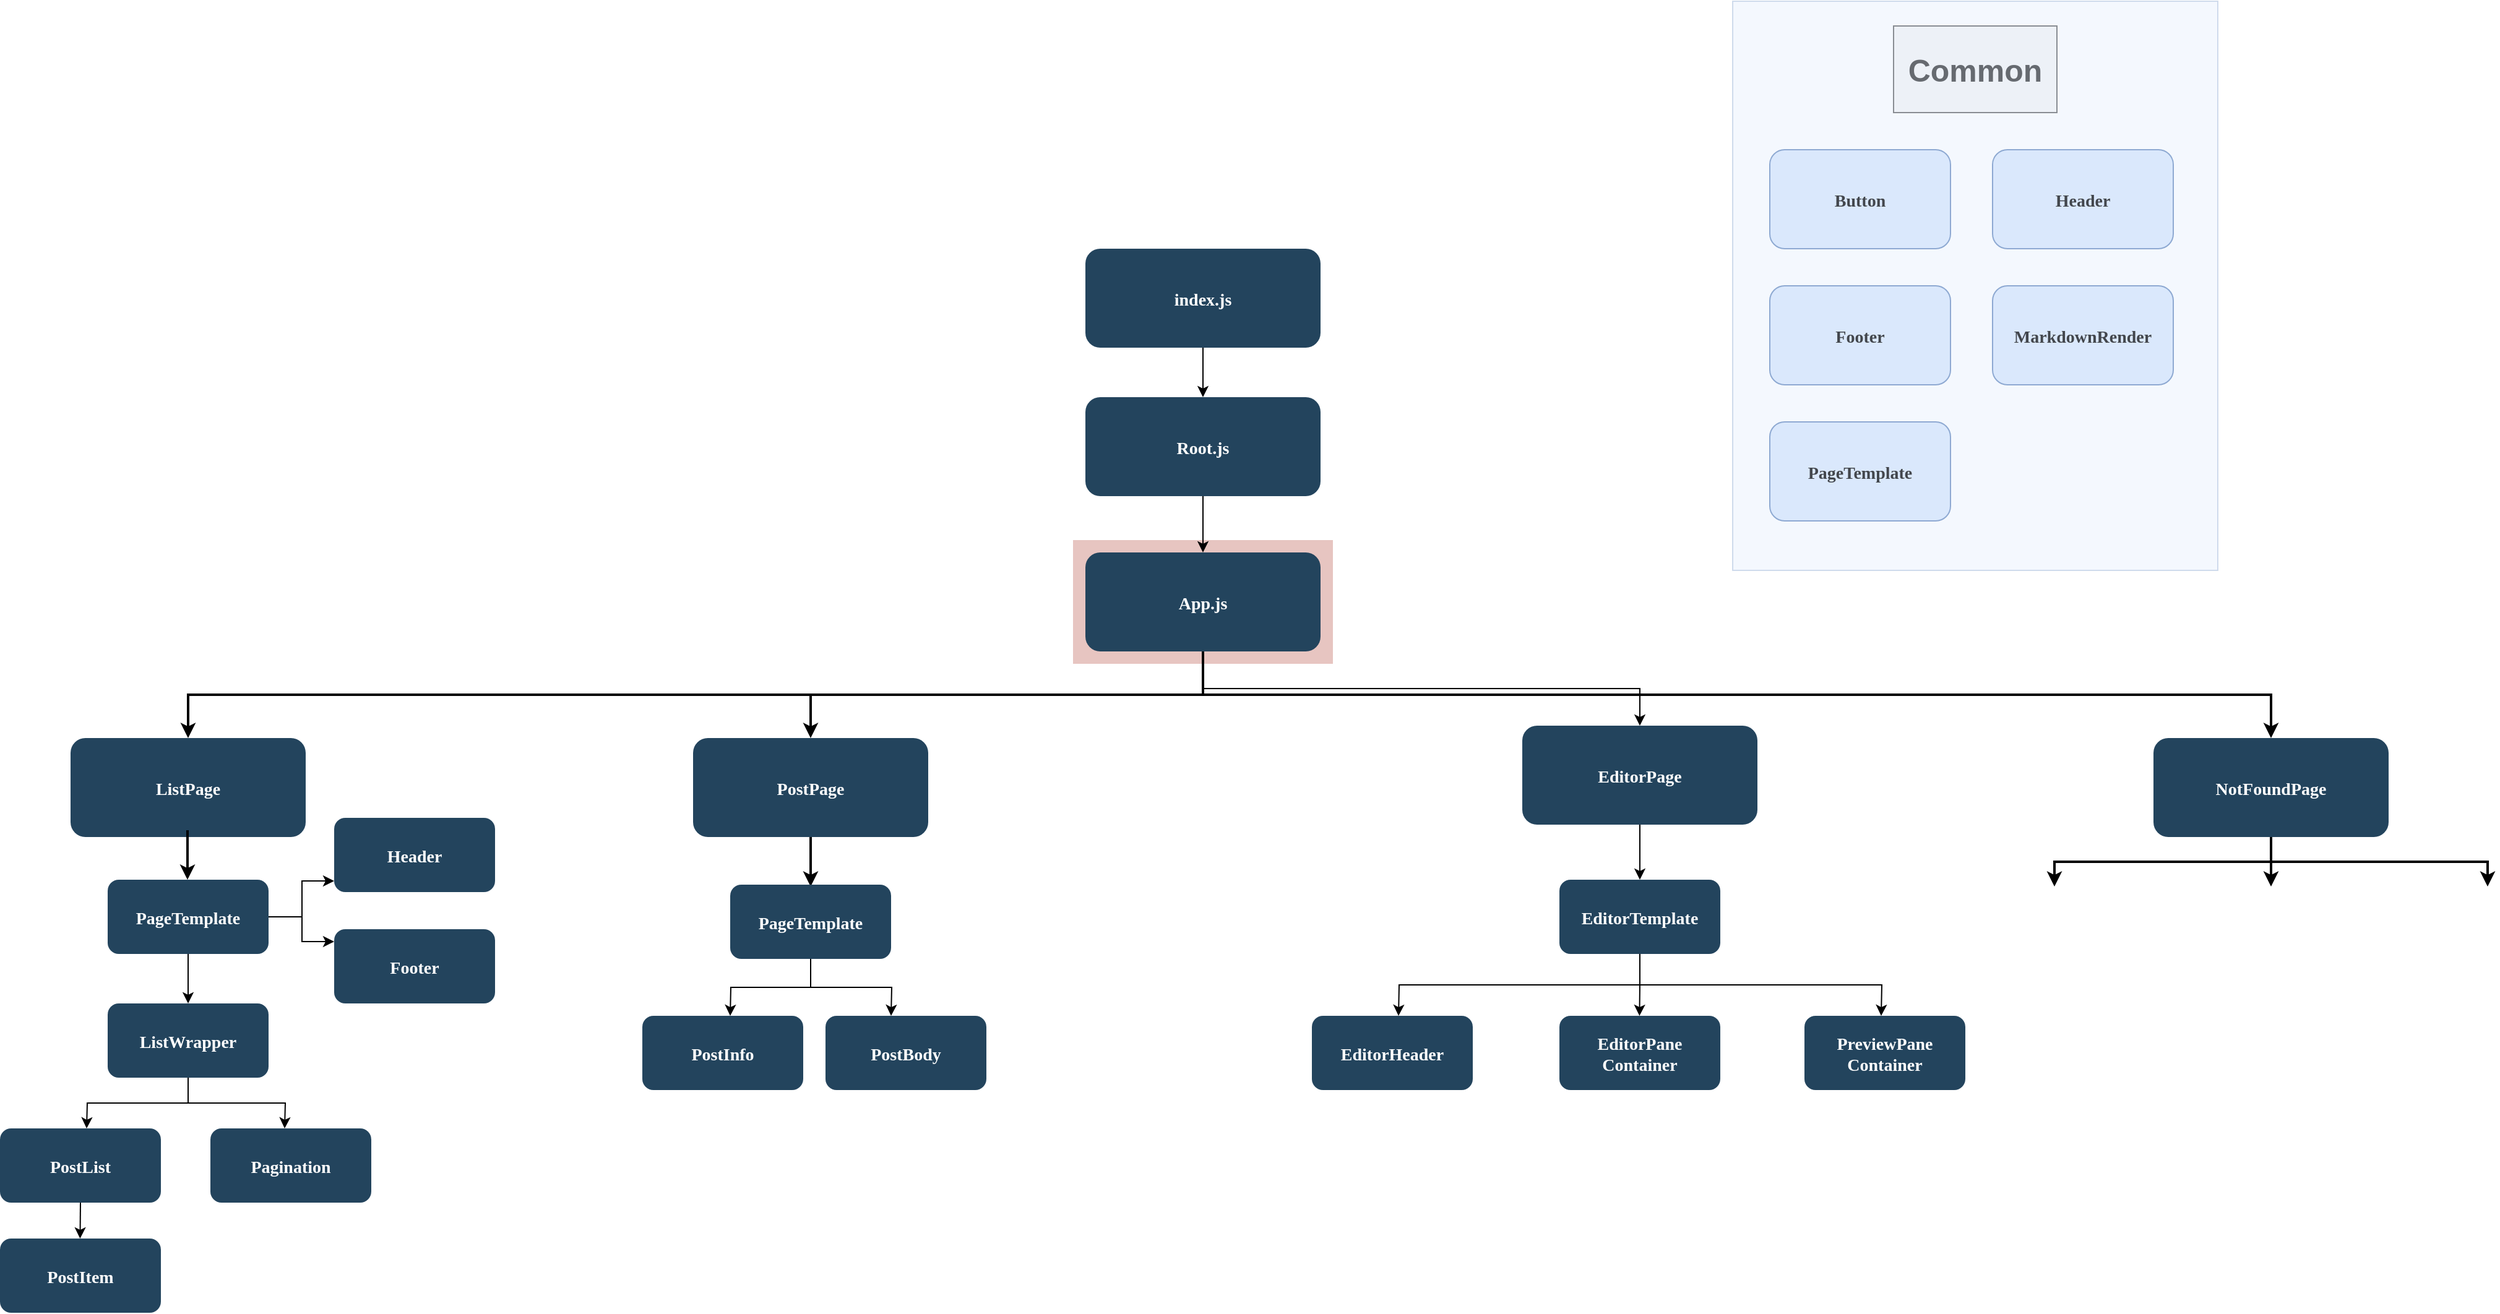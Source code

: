 <mxfile version="13.6.5" type="device"><diagram id="KjmerJrx0jQplR9wTEJ3" name="Page-1"><mxGraphModel dx="2031" dy="1089" grid="1" gridSize="10" guides="1" tooltips="1" connect="1" arrows="1" fold="1" page="1" pageScale="1" pageWidth="827" pageHeight="1169" math="0" shadow="0"><root><mxCell id="0"/><mxCell id="1" parent="0"/><mxCell id="_QE-URXKw9Yn4tMuOHD0-1" value="1" style="fillColor=#AE4132;strokeColor=none;opacity=30;" parent="1" vertex="1"><mxGeometry x="1107" y="515.5" width="210" height="100.0" as="geometry"/></mxCell><mxCell id="1mahuSkRrrKDXrv_NTOp-44" style="edgeStyle=orthogonalEdgeStyle;rounded=0;orthogonalLoop=1;jettySize=auto;html=1;exitX=0.5;exitY=1;exitDx=0;exitDy=0;" edge="1" parent="1" source="_QE-URXKw9Yn4tMuOHD0-3" target="_QE-URXKw9Yn4tMuOHD0-6"><mxGeometry relative="1" as="geometry"/></mxCell><mxCell id="_QE-URXKw9Yn4tMuOHD0-3" value="App.js" style="rounded=1;fillColor=#23445D;gradientColor=none;strokeColor=none;fontColor=#FFFFFF;fontStyle=1;fontFamily=Tahoma;fontSize=14" parent="1" vertex="1"><mxGeometry x="1117" y="525.5" width="190" height="80" as="geometry"/></mxCell><mxCell id="_QE-URXKw9Yn4tMuOHD0-4" value="NotFoundPage" style="rounded=1;fillColor=#23445D;gradientColor=none;strokeColor=none;fontColor=#FFFFFF;fontStyle=1;fontFamily=Tahoma;fontSize=14" parent="1" vertex="1"><mxGeometry x="1980.0" y="675.5" width="190" height="80" as="geometry"/></mxCell><mxCell id="_QE-URXKw9Yn4tMuOHD0-5" value="" style="edgeStyle=elbowEdgeStyle;elbow=vertical;strokeWidth=2;rounded=0" parent="1" source="_QE-URXKw9Yn4tMuOHD0-3" target="_QE-URXKw9Yn4tMuOHD0-4" edge="1"><mxGeometry x="697" y="555.5" width="100" height="100" as="geometry"><mxPoint x="697" y="655.5" as="sourcePoint"/><mxPoint x="797" y="555.5" as="targetPoint"/></mxGeometry></mxCell><mxCell id="1mahuSkRrrKDXrv_NTOp-29" style="edgeStyle=orthogonalEdgeStyle;rounded=0;orthogonalLoop=1;jettySize=auto;html=1;" edge="1" parent="1" source="_QE-URXKw9Yn4tMuOHD0-6"><mxGeometry relative="1" as="geometry"><mxPoint x="1565" y="790" as="targetPoint"/></mxGeometry></mxCell><mxCell id="_QE-URXKw9Yn4tMuOHD0-6" value="EditorPage" style="rounded=1;fillColor=#23445D;gradientColor=none;strokeColor=none;fontColor=#FFFFFF;fontStyle=1;fontFamily=Tahoma;fontSize=14" parent="1" vertex="1"><mxGeometry x="1470" y="665.5" width="190" height="80" as="geometry"/></mxCell><mxCell id="_QE-URXKw9Yn4tMuOHD0-7" value="PostPage" style="rounded=1;fillColor=#23445D;gradientColor=none;strokeColor=none;fontColor=#FFFFFF;fontStyle=1;fontFamily=Tahoma;fontSize=14" parent="1" vertex="1"><mxGeometry x="800.0" y="675.5" width="190" height="80" as="geometry"/></mxCell><mxCell id="_QE-URXKw9Yn4tMuOHD0-8" value="ListPage" style="rounded=1;fillColor=#23445D;gradientColor=none;strokeColor=none;fontColor=#FFFFFF;fontStyle=1;fontFamily=Tahoma;fontSize=14" parent="1" vertex="1"><mxGeometry x="297" y="675.5" width="190" height="80" as="geometry"/></mxCell><mxCell id="_QE-URXKw9Yn4tMuOHD0-9" value="" style="edgeStyle=elbowEdgeStyle;elbow=vertical;strokeWidth=2;rounded=0" parent="1" source="_QE-URXKw9Yn4tMuOHD0-3" target="_QE-URXKw9Yn4tMuOHD0-7" edge="1"><mxGeometry x="707" y="565.5" width="100" height="100" as="geometry"><mxPoint x="1222" y="615.5" as="sourcePoint"/><mxPoint x="1827.0" y="685.5" as="targetPoint"/></mxGeometry></mxCell><mxCell id="_QE-URXKw9Yn4tMuOHD0-10" value="" style="edgeStyle=elbowEdgeStyle;elbow=vertical;strokeWidth=2;rounded=0" parent="1" source="_QE-URXKw9Yn4tMuOHD0-3" target="_QE-URXKw9Yn4tMuOHD0-8" edge="1"><mxGeometry x="337" y="475.5" width="100" height="100" as="geometry"><mxPoint x="337" y="575.5" as="sourcePoint"/><mxPoint x="437" y="475.5" as="targetPoint"/></mxGeometry></mxCell><mxCell id="_QE-URXKw9Yn4tMuOHD0-12" value="" style="edgeStyle=elbowEdgeStyle;elbow=vertical;strokeWidth=2;rounded=0" parent="1" source="_QE-URXKw9Yn4tMuOHD0-7" edge="1"><mxGeometry x="215" y="475.5" width="100" height="100" as="geometry"><mxPoint x="215" y="575.5" as="sourcePoint"/><mxPoint x="895" y="795.5" as="targetPoint"/></mxGeometry></mxCell><mxCell id="_QE-URXKw9Yn4tMuOHD0-15" value="" style="edgeStyle=elbowEdgeStyle;elbow=vertical;strokeWidth=2;rounded=0" parent="1" source="_QE-URXKw9Yn4tMuOHD0-4" edge="1"><mxGeometry x="595" y="475.5" width="100" height="100" as="geometry"><mxPoint x="595" y="575.5" as="sourcePoint"/><mxPoint x="2075" y="795.5" as="targetPoint"/></mxGeometry></mxCell><mxCell id="_QE-URXKw9Yn4tMuOHD0-16" value="" style="edgeStyle=elbowEdgeStyle;elbow=vertical;strokeWidth=2;rounded=0" parent="1" source="_QE-URXKw9Yn4tMuOHD0-4" edge="1"><mxGeometry x="595" y="475.5" width="100" height="100" as="geometry"><mxPoint x="595" y="575.5" as="sourcePoint"/><mxPoint x="1900" y="795.5" as="targetPoint"/></mxGeometry></mxCell><mxCell id="_QE-URXKw9Yn4tMuOHD0-17" value="" style="edgeStyle=elbowEdgeStyle;elbow=vertical;strokeWidth=2;rounded=0" parent="1" source="_QE-URXKw9Yn4tMuOHD0-4" edge="1"><mxGeometry x="595" y="475.5" width="100" height="100" as="geometry"><mxPoint x="595" y="575.5" as="sourcePoint"/><mxPoint x="2250" y="795.5" as="targetPoint"/></mxGeometry></mxCell><mxCell id="_QE-URXKw9Yn4tMuOHD0-18" style="edgeStyle=orthogonalEdgeStyle;rounded=0;orthogonalLoop=1;jettySize=auto;html=1;exitX=0.5;exitY=1;exitDx=0;exitDy=0;entryX=0.5;entryY=0;entryDx=0;entryDy=0;" parent="1" source="_QE-URXKw9Yn4tMuOHD0-19" target="_QE-URXKw9Yn4tMuOHD0-3" edge="1"><mxGeometry relative="1" as="geometry"/></mxCell><mxCell id="_QE-URXKw9Yn4tMuOHD0-19" value="Root.js" style="rounded=1;fillColor=#23445D;gradientColor=none;strokeColor=none;fontColor=#FFFFFF;fontStyle=1;fontFamily=Tahoma;fontSize=14" parent="1" vertex="1"><mxGeometry x="1117" y="400" width="190" height="80" as="geometry"/></mxCell><mxCell id="_QE-URXKw9Yn4tMuOHD0-20" style="edgeStyle=orthogonalEdgeStyle;rounded=0;orthogonalLoop=1;jettySize=auto;html=1;exitX=0.5;exitY=1;exitDx=0;exitDy=0;entryX=0.5;entryY=0;entryDx=0;entryDy=0;" parent="1" source="_QE-URXKw9Yn4tMuOHD0-21" target="_QE-URXKw9Yn4tMuOHD0-19" edge="1"><mxGeometry relative="1" as="geometry"/></mxCell><mxCell id="_QE-URXKw9Yn4tMuOHD0-21" value="index.js" style="rounded=1;fillColor=#23445D;gradientColor=none;strokeColor=none;fontColor=#FFFFFF;fontStyle=1;fontFamily=Tahoma;fontSize=14" parent="1" vertex="1"><mxGeometry x="1117" y="280" width="190" height="80" as="geometry"/></mxCell><mxCell id="_QE-URXKw9Yn4tMuOHD0-22" style="edgeStyle=orthogonalEdgeStyle;rounded=0;orthogonalLoop=1;jettySize=auto;html=1;exitX=0.5;exitY=1;exitDx=0;exitDy=0;" parent="1" source="_QE-URXKw9Yn4tMuOHD0-24" edge="1"><mxGeometry relative="1" as="geometry"><mxPoint x="392" y="890" as="targetPoint"/></mxGeometry></mxCell><mxCell id="_QE-URXKw9Yn4tMuOHD0-23" style="edgeStyle=orthogonalEdgeStyle;rounded=0;orthogonalLoop=1;jettySize=auto;html=1;exitX=1;exitY=0.5;exitDx=0;exitDy=0;" parent="1" source="_QE-URXKw9Yn4tMuOHD0-24" edge="1"><mxGeometry relative="1" as="geometry"><mxPoint x="510" y="791" as="targetPoint"/><Array as="points"><mxPoint x="484" y="820"/><mxPoint x="484" y="791"/></Array></mxGeometry></mxCell><mxCell id="1mahuSkRrrKDXrv_NTOp-1" style="edgeStyle=orthogonalEdgeStyle;rounded=0;orthogonalLoop=1;jettySize=auto;html=1;exitX=1;exitY=0.5;exitDx=0;exitDy=0;" edge="1" parent="1" source="_QE-URXKw9Yn4tMuOHD0-24"><mxGeometry relative="1" as="geometry"><mxPoint x="510" y="840" as="targetPoint"/><Array as="points"><mxPoint x="484" y="820"/><mxPoint x="484" y="840"/></Array></mxGeometry></mxCell><mxCell id="_QE-URXKw9Yn4tMuOHD0-24" value="PageTemplate" style="rounded=1;fillColor=#23445D;gradientColor=none;strokeColor=none;fontColor=#FFFFFF;fontStyle=1;fontFamily=Tahoma;fontSize=14" parent="1" vertex="1"><mxGeometry x="327" y="790" width="130" height="60" as="geometry"/></mxCell><mxCell id="_QE-URXKw9Yn4tMuOHD0-26" value="" style="edgeStyle=elbowEdgeStyle;elbow=vertical;strokeWidth=2;rounded=0" parent="1" edge="1"><mxGeometry x="-673.5" y="470" width="100" height="100" as="geometry"><mxPoint x="391.5" y="750" as="sourcePoint"/><mxPoint x="391.5" y="790" as="targetPoint"/></mxGeometry></mxCell><mxCell id="_QE-URXKw9Yn4tMuOHD0-27" style="edgeStyle=orthogonalEdgeStyle;rounded=0;orthogonalLoop=1;jettySize=auto;html=1;exitX=0.5;exitY=1;exitDx=0;exitDy=0;" parent="1" source="_QE-URXKw9Yn4tMuOHD0-29" edge="1"><mxGeometry relative="1" as="geometry"><mxPoint x="310" y="991" as="targetPoint"/></mxGeometry></mxCell><mxCell id="_QE-URXKw9Yn4tMuOHD0-28" style="edgeStyle=orthogonalEdgeStyle;rounded=0;orthogonalLoop=1;jettySize=auto;html=1;exitX=0.5;exitY=1;exitDx=0;exitDy=0;" parent="1" source="_QE-URXKw9Yn4tMuOHD0-29" edge="1"><mxGeometry relative="1" as="geometry"><mxPoint x="470" y="991" as="targetPoint"/></mxGeometry></mxCell><mxCell id="_QE-URXKw9Yn4tMuOHD0-29" value="ListWrapper" style="rounded=1;fillColor=#23445D;gradientColor=none;strokeColor=none;fontColor=#FFFFFF;fontStyle=1;fontFamily=Tahoma;fontSize=14" parent="1" vertex="1"><mxGeometry x="327" y="890" width="130" height="60" as="geometry"/></mxCell><mxCell id="1mahuSkRrrKDXrv_NTOp-4" style="edgeStyle=orthogonalEdgeStyle;rounded=0;orthogonalLoop=1;jettySize=auto;html=1;exitX=0.5;exitY=1;exitDx=0;exitDy=0;" edge="1" parent="1" source="_QE-URXKw9Yn4tMuOHD0-30"><mxGeometry relative="1" as="geometry"><mxPoint x="304.714" y="1080" as="targetPoint"/></mxGeometry></mxCell><mxCell id="_QE-URXKw9Yn4tMuOHD0-30" value="PostList" style="rounded=1;fillColor=#23445D;gradientColor=none;strokeColor=none;fontColor=#FFFFFF;fontStyle=1;fontFamily=Tahoma;fontSize=14" parent="1" vertex="1"><mxGeometry x="240" y="991" width="130" height="60" as="geometry"/></mxCell><mxCell id="_QE-URXKw9Yn4tMuOHD0-31" value="Pagination" style="rounded=1;fillColor=#23445D;gradientColor=none;strokeColor=none;fontColor=#FFFFFF;fontStyle=1;fontFamily=Tahoma;fontSize=14" parent="1" vertex="1"><mxGeometry x="410" y="991" width="130" height="60" as="geometry"/></mxCell><mxCell id="1mahuSkRrrKDXrv_NTOp-2" value="Header" style="rounded=1;fillColor=#23445D;gradientColor=none;strokeColor=none;fontColor=#FFFFFF;fontStyle=1;fontFamily=Tahoma;fontSize=14" vertex="1" parent="1"><mxGeometry x="510" y="740" width="130" height="60" as="geometry"/></mxCell><mxCell id="1mahuSkRrrKDXrv_NTOp-3" value="Footer" style="rounded=1;fillColor=#23445D;gradientColor=none;strokeColor=none;fontColor=#FFFFFF;fontStyle=1;fontFamily=Tahoma;fontSize=14" vertex="1" parent="1"><mxGeometry x="510" y="830" width="130" height="60" as="geometry"/></mxCell><mxCell id="1mahuSkRrrKDXrv_NTOp-5" value="PostItem" style="rounded=1;fillColor=#23445D;gradientColor=none;strokeColor=none;fontColor=#FFFFFF;fontStyle=1;fontFamily=Tahoma;fontSize=14" vertex="1" parent="1"><mxGeometry x="240" y="1080" width="130" height="60" as="geometry"/></mxCell><mxCell id="1mahuSkRrrKDXrv_NTOp-24" style="edgeStyle=orthogonalEdgeStyle;rounded=0;orthogonalLoop=1;jettySize=auto;html=1;exitX=0.5;exitY=1;exitDx=0;exitDy=0;" edge="1" parent="1" source="1mahuSkRrrKDXrv_NTOp-23"><mxGeometry relative="1" as="geometry"><mxPoint x="830" y="900" as="targetPoint"/></mxGeometry></mxCell><mxCell id="1mahuSkRrrKDXrv_NTOp-25" style="edgeStyle=orthogonalEdgeStyle;rounded=0;orthogonalLoop=1;jettySize=auto;html=1;exitX=0.5;exitY=1;exitDx=0;exitDy=0;" edge="1" parent="1" source="1mahuSkRrrKDXrv_NTOp-23"><mxGeometry relative="1" as="geometry"><mxPoint x="960" y="900" as="targetPoint"/></mxGeometry></mxCell><mxCell id="1mahuSkRrrKDXrv_NTOp-23" value="PageTemplate" style="rounded=1;fillColor=#23445D;gradientColor=none;strokeColor=none;fontColor=#FFFFFF;fontStyle=1;fontFamily=Tahoma;fontSize=14" vertex="1" parent="1"><mxGeometry x="830" y="794" width="130" height="60" as="geometry"/></mxCell><mxCell id="1mahuSkRrrKDXrv_NTOp-26" value="PostInfo" style="rounded=1;fillColor=#23445D;gradientColor=none;strokeColor=none;fontColor=#FFFFFF;fontStyle=1;fontFamily=Tahoma;fontSize=14" vertex="1" parent="1"><mxGeometry x="759" y="900" width="130" height="60" as="geometry"/></mxCell><mxCell id="1mahuSkRrrKDXrv_NTOp-27" value="PostBody" style="rounded=1;fillColor=#23445D;gradientColor=none;strokeColor=none;fontColor=#FFFFFF;fontStyle=1;fontFamily=Tahoma;fontSize=14" vertex="1" parent="1"><mxGeometry x="907" y="900" width="130" height="60" as="geometry"/></mxCell><mxCell id="1mahuSkRrrKDXrv_NTOp-37" style="edgeStyle=orthogonalEdgeStyle;rounded=0;orthogonalLoop=1;jettySize=auto;html=1;exitX=0.5;exitY=1;exitDx=0;exitDy=0;" edge="1" parent="1" source="1mahuSkRrrKDXrv_NTOp-28"><mxGeometry relative="1" as="geometry"><mxPoint x="1370" y="900" as="targetPoint"/></mxGeometry></mxCell><mxCell id="1mahuSkRrrKDXrv_NTOp-39" style="edgeStyle=orthogonalEdgeStyle;rounded=0;orthogonalLoop=1;jettySize=auto;html=1;exitX=0.5;exitY=1;exitDx=0;exitDy=0;" edge="1" parent="1" source="1mahuSkRrrKDXrv_NTOp-28"><mxGeometry relative="1" as="geometry"><mxPoint x="1564.714" y="900" as="targetPoint"/></mxGeometry></mxCell><mxCell id="1mahuSkRrrKDXrv_NTOp-40" style="edgeStyle=orthogonalEdgeStyle;rounded=0;orthogonalLoop=1;jettySize=auto;html=1;exitX=0.5;exitY=1;exitDx=0;exitDy=0;" edge="1" parent="1" source="1mahuSkRrrKDXrv_NTOp-28"><mxGeometry relative="1" as="geometry"><mxPoint x="1760" y="900" as="targetPoint"/></mxGeometry></mxCell><mxCell id="1mahuSkRrrKDXrv_NTOp-28" value="EditorTemplate" style="rounded=1;fillColor=#23445D;gradientColor=none;strokeColor=none;fontColor=#FFFFFF;fontStyle=1;fontFamily=Tahoma;fontSize=14" vertex="1" parent="1"><mxGeometry x="1500" y="790" width="130" height="60" as="geometry"/></mxCell><mxCell id="1mahuSkRrrKDXrv_NTOp-41" value="EditorHeader" style="rounded=1;fillColor=#23445D;gradientColor=none;strokeColor=none;fontColor=#FFFFFF;fontStyle=1;fontFamily=Tahoma;fontSize=14" vertex="1" parent="1"><mxGeometry x="1300" y="900" width="130" height="60" as="geometry"/></mxCell><mxCell id="1mahuSkRrrKDXrv_NTOp-42" value="EditorPane&#10;Container" style="rounded=1;fillColor=#23445D;gradientColor=none;strokeColor=none;fontColor=#FFFFFF;fontStyle=1;fontFamily=Tahoma;fontSize=14" vertex="1" parent="1"><mxGeometry x="1500" y="900" width="130" height="60" as="geometry"/></mxCell><mxCell id="1mahuSkRrrKDXrv_NTOp-43" value="PreviewPane&#10;Container" style="rounded=1;fillColor=#23445D;gradientColor=none;strokeColor=none;fontColor=#FFFFFF;fontStyle=1;fontFamily=Tahoma;fontSize=14" vertex="1" parent="1"><mxGeometry x="1698" y="900" width="130" height="60" as="geometry"/></mxCell><mxCell id="1mahuSkRrrKDXrv_NTOp-45" value="Button" style="rounded=1;fillColor=#dae8fc;strokeColor=#6c8ebf;fontStyle=1;fontFamily=Tahoma;fontSize=14" vertex="1" parent="1"><mxGeometry x="1670" y="200" width="146" height="80" as="geometry"/></mxCell><mxCell id="1mahuSkRrrKDXrv_NTOp-46" value="Footer" style="rounded=1;fillColor=#dae8fc;strokeColor=#6c8ebf;fontStyle=1;fontFamily=Tahoma;fontSize=14" vertex="1" parent="1"><mxGeometry x="1670" y="310" width="146" height="80" as="geometry"/></mxCell><mxCell id="1mahuSkRrrKDXrv_NTOp-47" value="Header" style="rounded=1;fillColor=#dae8fc;strokeColor=#6c8ebf;fontStyle=1;fontFamily=Tahoma;fontSize=14" vertex="1" parent="1"><mxGeometry x="1850" y="200" width="146" height="80" as="geometry"/></mxCell><mxCell id="1mahuSkRrrKDXrv_NTOp-48" value="MarkdownRender" style="rounded=1;fillColor=#dae8fc;strokeColor=#6c8ebf;fontStyle=1;fontFamily=Tahoma;fontSize=14" vertex="1" parent="1"><mxGeometry x="1850" y="310" width="146" height="80" as="geometry"/></mxCell><mxCell id="1mahuSkRrrKDXrv_NTOp-49" value="PageTemplate" style="rounded=1;fillColor=#dae8fc;strokeColor=#6c8ebf;fontStyle=1;fontFamily=Tahoma;fontSize=14" vertex="1" parent="1"><mxGeometry x="1670" y="420" width="146" height="80" as="geometry"/></mxCell><mxCell id="1mahuSkRrrKDXrv_NTOp-50" value="&lt;font style=&quot;font-size: 25px&quot;&gt;&lt;b&gt;Common&lt;/b&gt;&lt;/font&gt;" style="text;html=1;strokeColor=#666666;fillColor=#f5f5f5;align=center;verticalAlign=middle;whiteSpace=wrap;rounded=0;fontColor=#333333;" vertex="1" parent="1"><mxGeometry x="1770" y="100" width="132" height="70" as="geometry"/></mxCell><mxCell id="1mahuSkRrrKDXrv_NTOp-51" value="" style="fillColor=#dae8fc;strokeColor=#6c8ebf;opacity=30;" vertex="1" parent="1"><mxGeometry x="1640" y="80" width="392" height="460" as="geometry"/></mxCell></root></mxGraphModel></diagram></mxfile>